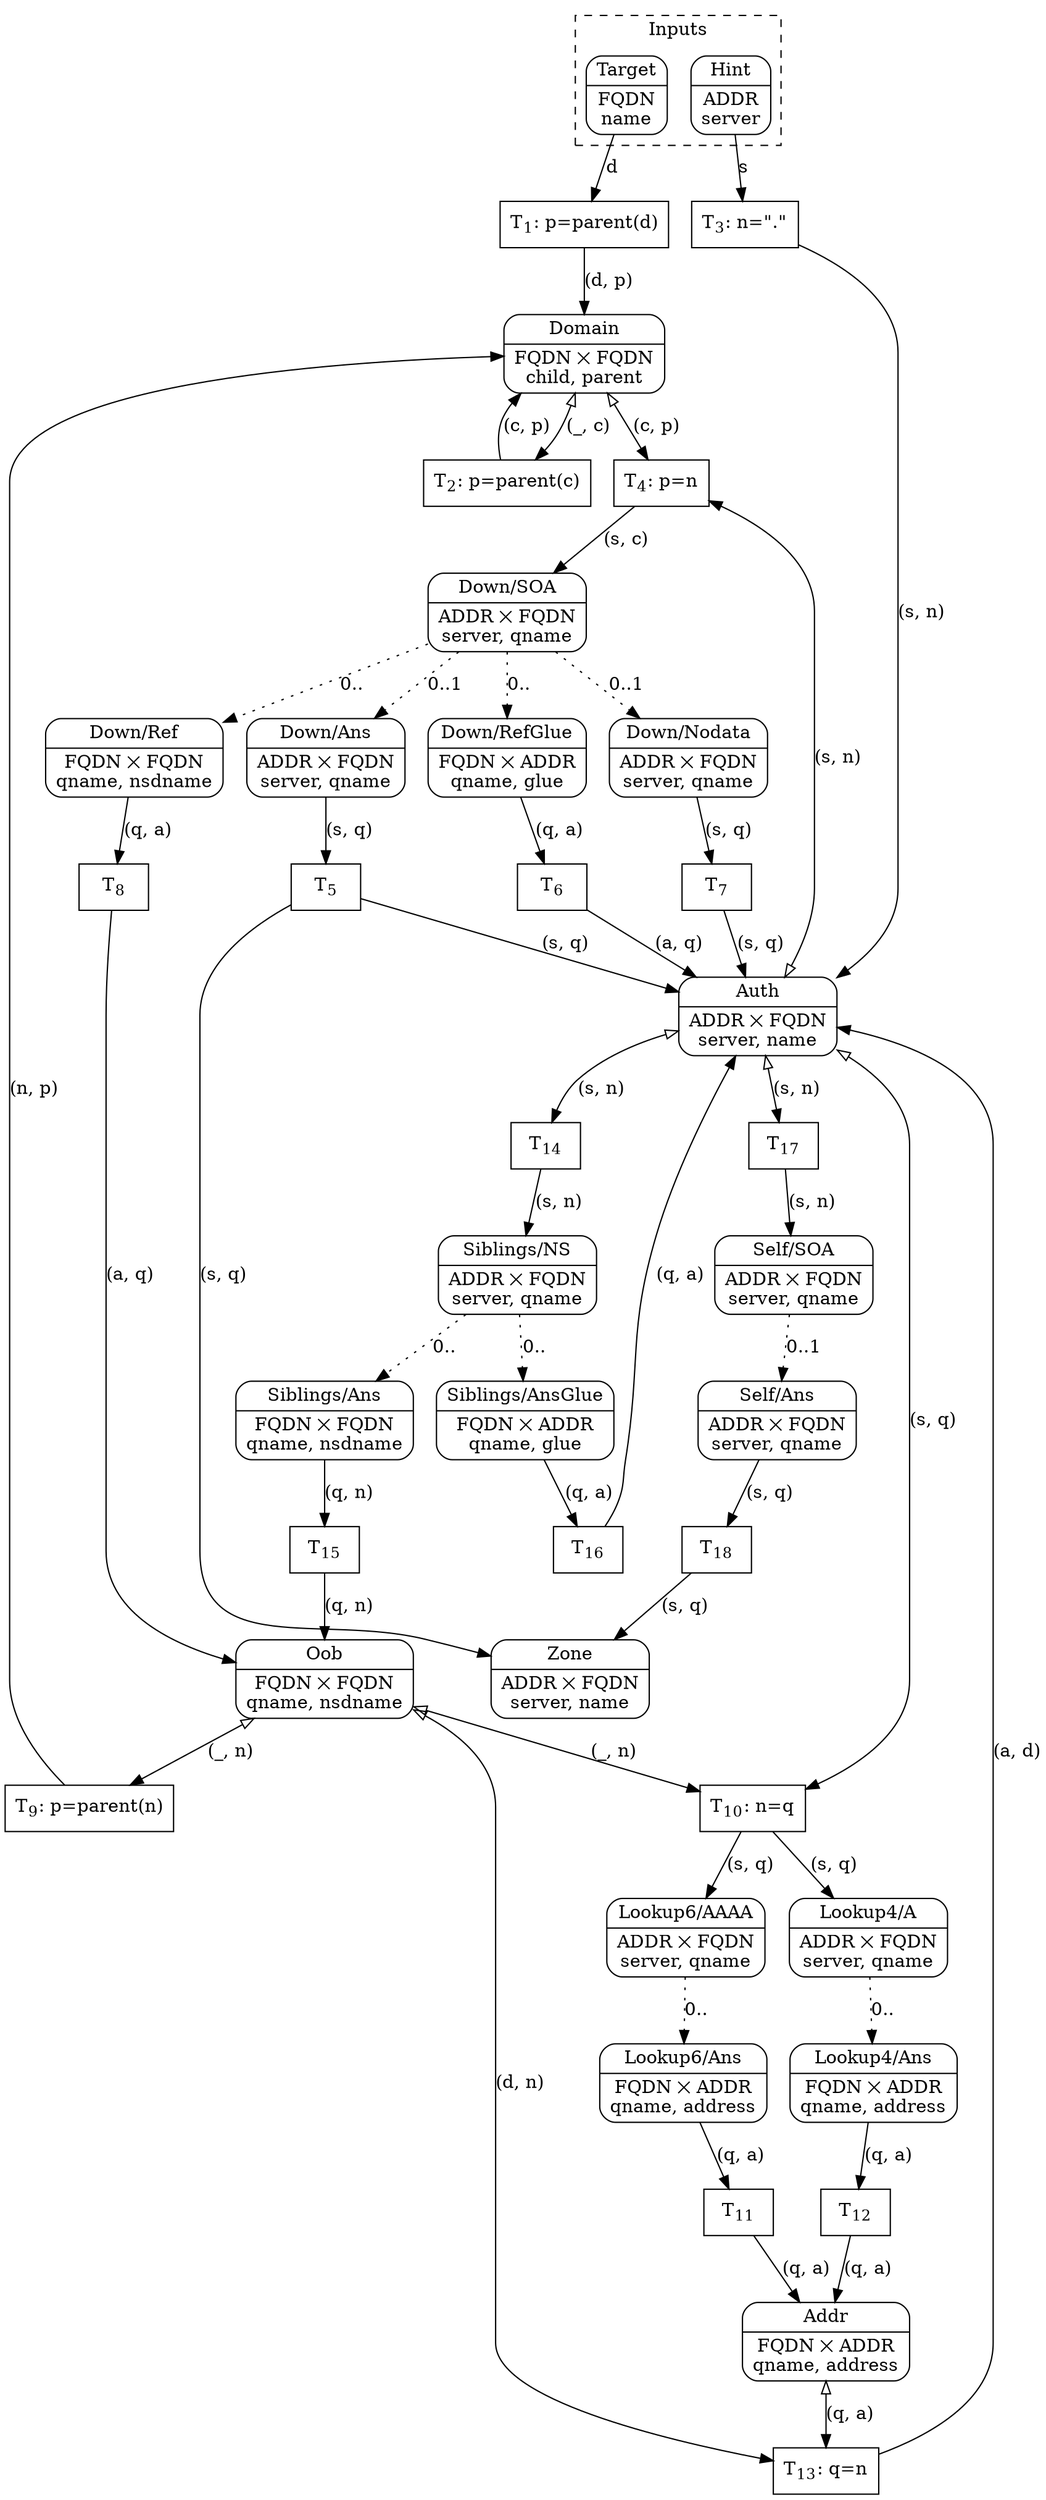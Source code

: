 digraph Algorithm {
    compound=true
    node [shape=Mrecord, style=filled, fillcolor=white]
    edge [arrowtail=empty]

    subgraph cluster_Inputs {
        label="Inputs"
        style="dashed"

        Target [label="{Target|FQDN\nname}"]
        Hint   [label="{Hint|ADDR\nserver}"]
    }

    subgraph Down {
        Down_send   [label="{Down/SOA|ADDR ⨉ FQDN\nserver, qname}"]
        Down_nodata [label="{Down/Nodata|ADDR ⨉ FQDN\nserver, qname}"]
        Down_answer [label="{Down/Ans|ADDR ⨉ FQDN\nserver, qname}"]
        Down_glue   [label="{Down/RefGlue|FQDN ⨉ ADDR\nqname, glue}"]
        Down_ref    [label="{Down/Ref|FQDN ⨉ FQDN\nqname, nsdname}"]
        Down_send -> Down_nodata [label="0..1", style=dotted]
        Down_send -> Down_answer [label="0..1", style=dotted]
        Down_send -> Down_glue [label="0..", style=dotted]
        Down_send -> Down_ref [label="0..", style=dotted]
    }

    subgraph Siblings {
        Siblings_send [label="{Siblings/NS|ADDR ⨉ FQDN\nserver, qname}"]
        Siblings_glue [label="{Siblings/AnsGlue|FQDN ⨉ ADDR\nqname, glue}"]
        Siblings_ans  [label="{Siblings/Ans|FQDN ⨉ FQDN\nqname, nsdname}"]
        Siblings_send -> Siblings_glue [label="0..", style=dotted]
        Siblings_send -> Siblings_ans [label="0..", style=dotted]
    }

    subgraph Self {
        Self_send   [label="{Self/SOA|ADDR ⨉ FQDN\nserver, qname}"]
        Self_answer [label="{Self/Ans|ADDR ⨉ FQDN\nserver, qname}"]
        Self_send -> Self_answer [label="0..1", style=dotted]
    }

    subgraph Lookup4 {
        Lookup4_send   [label="{Lookup4/A|ADDR ⨉ FQDN\nserver, qname}"]
        Lookup4_answer [label="{Lookup4/Ans|FQDN ⨉ ADDR\nqname, address}"]
        Lookup4_send -> Lookup4_answer [label="0..", style=dotted]
    }

    subgraph Lookup6 {
        Lookup6_send   [label="{Lookup6/AAAA|ADDR ⨉ FQDN\nserver, qname}"]
        Lookup6_answer [label="{Lookup6/Ans|FQDN ⨉ ADDR\nqname, address}"]
        Lookup6_send -> Lookup6_answer [label="0..", style=dotted]
    }

    Domain [label="{Domain|FQDN ⨉ FQDN\nchild, parent}"]
    Auth   [label="{Auth|ADDR ⨉ FQDN\nserver, name}"]
    Zone   [label="{Zone|ADDR ⨉ FQDN\nserver, name}"]
    Oob    [label="{Oob|FQDN ⨉ FQDN\nqname, nsdname}"]
    Addr   [label="{Addr|FQDN ⨉ ADDR\nqname, address}"]

    node [shape=record]

    Target -> T1 [label="d"]
    T1 [label=< T<SUB>1</SUB>: p=parent(d) >]
    T1 -> Domain [label="(d, p)"]

    Hint -> T3 [label="s"]
    T3 [label=< T<SUB>3</SUB>: n="." >]
    T3 -> Auth [label="(s, n)"]

    Domain -> T2 [label="(_, c)", dir=both]
    T2 [label=< T<SUB>2</SUB>: p=parent(c) >]
    T2 -> Domain [label="(c, p)"]

    Domain -> T4 [label="(c, p)", dir=both]
    Auth -> T4 [label="(s, n)", dir=both]
    T4 [label=< T<SUB>4</SUB>: p=n >]
    T4 -> Down_send [label="(s, c)"]

    Down_nodata -> T7 [label="(s, q)"]
    T7 [label=< T<SUB>7</SUB> >]
    T7 -> Auth [label="(s, q)"]

    Down_answer -> T5 [label="(s, q)"]
    T5 [label=< T<SUB>5</SUB> >]
    T5 -> Auth [label="(s, q)"]
    T5 -> Zone [label="(s, q)"]

    Down_glue -> T6 [label="(q, a)"]
    T6 [label=< T<SUB>6</SUB> >]
    T6 -> Auth [label="(a, q)"]

    Down_ref -> T8 [label="(q, a)"]
    T8 [label=< T<SUB>8</SUB> >]
    T8 -> Oob [label="(a, q)"]

    Oob -> T9 [label="(_, n)", dir=both]
    T9 [label=< T<SUB>9</SUB>: p=parent(n) >]
    T9 -> Domain [label="(n, p)"]

    Oob -> T10 [label="(_, n)", dir=both]
    Auth -> T10 [label="(s, q)", dir=both]
    T10 [label=< T<SUB>10</SUB>: n=q >]
    T10 -> Lookup6_send [label="(s, q)"]
    T10 -> Lookup4_send [label="(s, q)"]

    Lookup4_answer -> T12 [label="(q, a)"]
    T12 [label=< T<SUB>12</SUB> >]
    T12 -> Addr [label="(q, a)"]

    Lookup6_answer -> T11 [label="(q, a)"]
    T11 [label=< T<SUB>11</SUB> >]
    T11 -> Addr [label="(q, a)"]

    Addr -> T13 [label="(q, a)", dir=both]
    Oob -> T13 [label="(d, n)", dir=both]
    T13 [label=< T<SUB>13</SUB>: q=n >]
    T13 -> Auth [label="(a, d)"]

    Auth -> T17 [label="(s, n)", dir=both]
    T17 [label=< T<SUB>17</SUB> >]
    T17 -> Self_send [label="(s, n)"]

    Self_answer -> T18 [label="(s, q)"]
    T18 [label=< T<SUB>18</SUB> >]
    T18 -> Zone [label="(s, q)"]

    Auth -> T14 [label="(s, n)", dir=both]
    T14 [label=< T<SUB>14</SUB> >]
    T14 -> Siblings_send [label="(s, n)"]

    Siblings_glue -> T16 [label="(q, a)"]
    T16 [label=< T<SUB>16</SUB> >]
    T16 -> Auth [label="(q, a)"]

    Siblings_ans -> T15 [label="(q, n)"]
    T15 [label=< T<SUB>15</SUB> >]
    T15 -> Oob [label="(q, n)"]
} 
